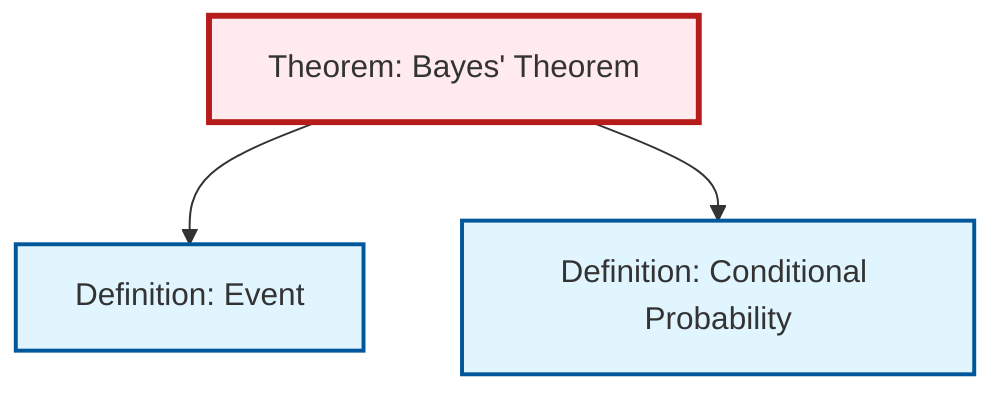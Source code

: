 graph TD
    classDef definition fill:#e1f5fe,stroke:#01579b,stroke-width:2px
    classDef theorem fill:#f3e5f5,stroke:#4a148c,stroke-width:2px
    classDef axiom fill:#fff3e0,stroke:#e65100,stroke-width:2px
    classDef example fill:#e8f5e9,stroke:#1b5e20,stroke-width:2px
    classDef current fill:#ffebee,stroke:#b71c1c,stroke-width:3px
    thm-bayes["Theorem: Bayes' Theorem"]:::theorem
    def-event["Definition: Event"]:::definition
    def-conditional-probability["Definition: Conditional Probability"]:::definition
    thm-bayes --> def-event
    thm-bayes --> def-conditional-probability
    class thm-bayes current